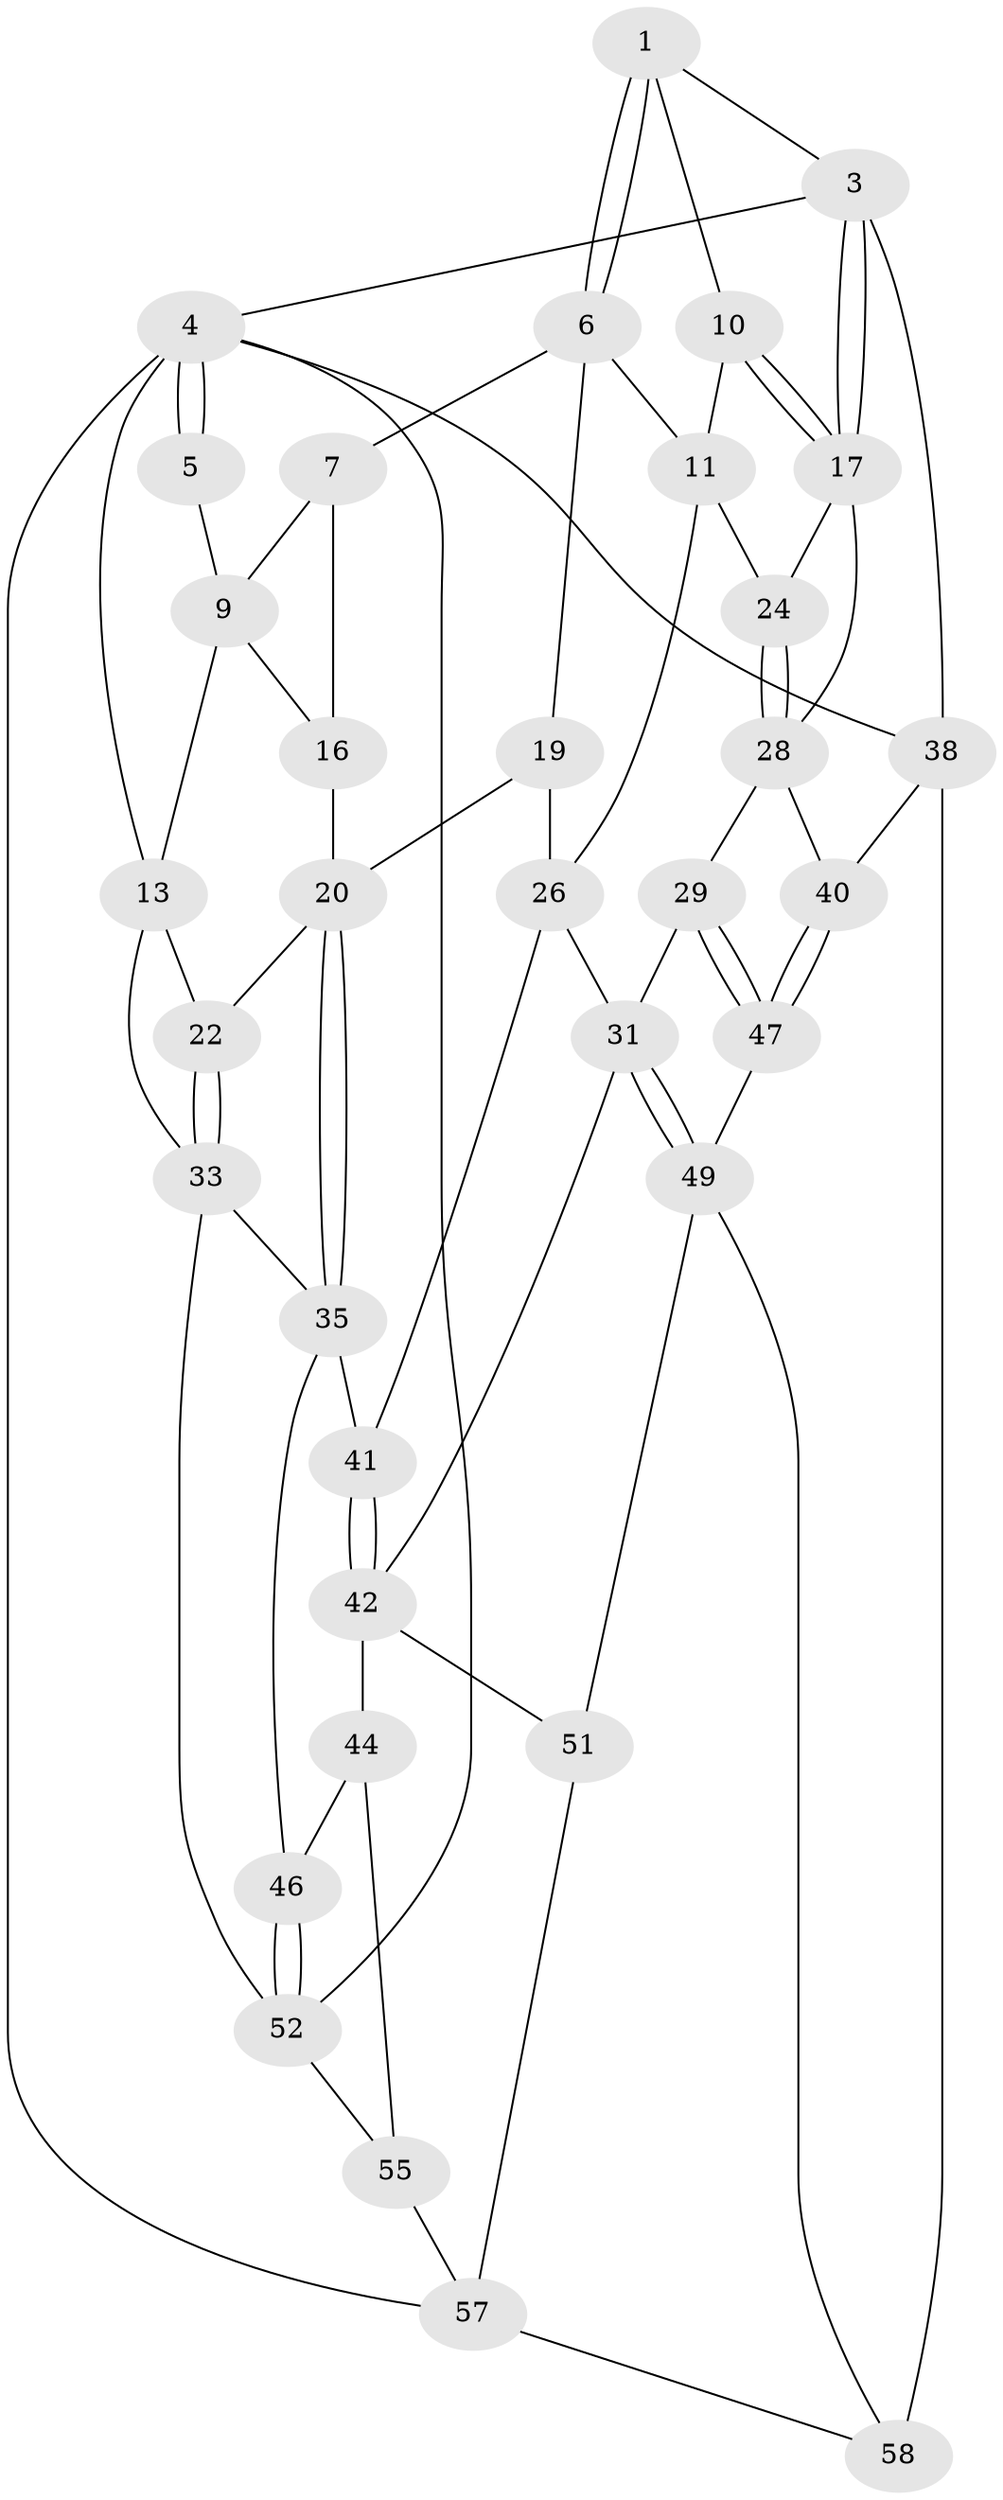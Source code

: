 // Generated by graph-tools (version 1.1) at 2025/52/02/27/25 19:52:36]
// undirected, 35 vertices, 74 edges
graph export_dot {
graph [start="1"]
  node [color=gray90,style=filled];
  1 [pos="+0.4680169789718867+0",super="+2"];
  3 [pos="+1+0"];
  4 [pos="+0+0",super="+54"];
  5 [pos="+0.19416517955017057+0"];
  6 [pos="+0.4643499067933421+0",super="+12"];
  7 [pos="+0.3997026976416142+0",super="+8"];
  9 [pos="+0.0914790935570573+0.1049252318992984",super="+15"];
  10 [pos="+0.8446724241957845+0.11167331484915946"];
  11 [pos="+0.8314019107160421+0.14747498761430847",super="+25"];
  13 [pos="+0+0.16356188537648914",super="+14"];
  16 [pos="+0.196812180193257+0.20176225806181824",super="+18"];
  17 [pos="+1+0",super="+23"];
  19 [pos="+0.5339909195093514+0.2657796357887968"];
  20 [pos="+0.2417553683522975+0.3043913068071843",super="+21"];
  22 [pos="+0.091929763356845+0.29972227755152947"];
  24 [pos="+0.8824716693445082+0.2533901878127702"];
  26 [pos="+0.5826794861580902+0.32731138370408125",super="+27"];
  28 [pos="+0.9033359097708149+0.3709851954807554",super="+37"];
  29 [pos="+0.8832175131965335+0.4107694180089129",super="+30"];
  31 [pos="+0.7475944663500549+0.4935397878321922",super="+32"];
  33 [pos="+0.06037292374066879+0.4515733267346613",super="+34"];
  35 [pos="+0.24993890761086826+0.3973166006094031",super="+36"];
  38 [pos="+1+1",super="+39"];
  40 [pos="+1+0.6400680008859974"];
  41 [pos="+0.3424730691008215+0.42927802039704444"];
  42 [pos="+0.43287258310790083+0.6072184697486946",super="+43"];
  44 [pos="+0.31006198921361866+0.683122153252732",super="+45"];
  46 [pos="+0.18708438527348892+0.582377734387576"];
  47 [pos="+1+0.6340222016463632",super="+48"];
  49 [pos="+0.7404925256710958+0.6922566401846448",super="+50"];
  51 [pos="+0.533021854692631+0.8702056203331707"];
  52 [pos="+0+0.6966351947127151",super="+53"];
  55 [pos="+0.03715220933523834+0.7638110665343584",super="+56"];
  57 [pos="+0.10730949779407148+1",super="+59"];
  58 [pos="+0.8587647708404954+0.8510004627937069",super="+60"];
  1 -- 6;
  1 -- 6;
  1 -- 10;
  1 -- 3;
  3 -- 4;
  3 -- 17;
  3 -- 17;
  3 -- 38;
  4 -- 5;
  4 -- 5;
  4 -- 13;
  4 -- 57;
  4 -- 38;
  4 -- 52;
  5 -- 9;
  6 -- 7;
  6 -- 19;
  6 -- 11;
  7 -- 16 [weight=2];
  7 -- 9;
  9 -- 16;
  9 -- 13;
  10 -- 11;
  10 -- 17;
  10 -- 17;
  11 -- 24;
  11 -- 26;
  13 -- 22;
  13 -- 33;
  16 -- 20;
  17 -- 24;
  17 -- 28;
  19 -- 20;
  19 -- 26;
  20 -- 35;
  20 -- 35;
  20 -- 22;
  22 -- 33;
  22 -- 33;
  24 -- 28;
  24 -- 28;
  26 -- 41;
  26 -- 31;
  28 -- 29;
  28 -- 40;
  29 -- 47 [weight=2];
  29 -- 47;
  29 -- 31;
  31 -- 49;
  31 -- 49;
  31 -- 42;
  33 -- 52;
  33 -- 35;
  35 -- 41;
  35 -- 46;
  38 -- 40;
  38 -- 58 [weight=2];
  40 -- 47;
  40 -- 47;
  41 -- 42;
  41 -- 42;
  42 -- 51;
  42 -- 44;
  44 -- 55 [weight=2];
  44 -- 46;
  46 -- 52;
  46 -- 52;
  47 -- 49;
  49 -- 58;
  49 -- 51;
  51 -- 57;
  52 -- 55;
  55 -- 57;
  57 -- 58;
}

